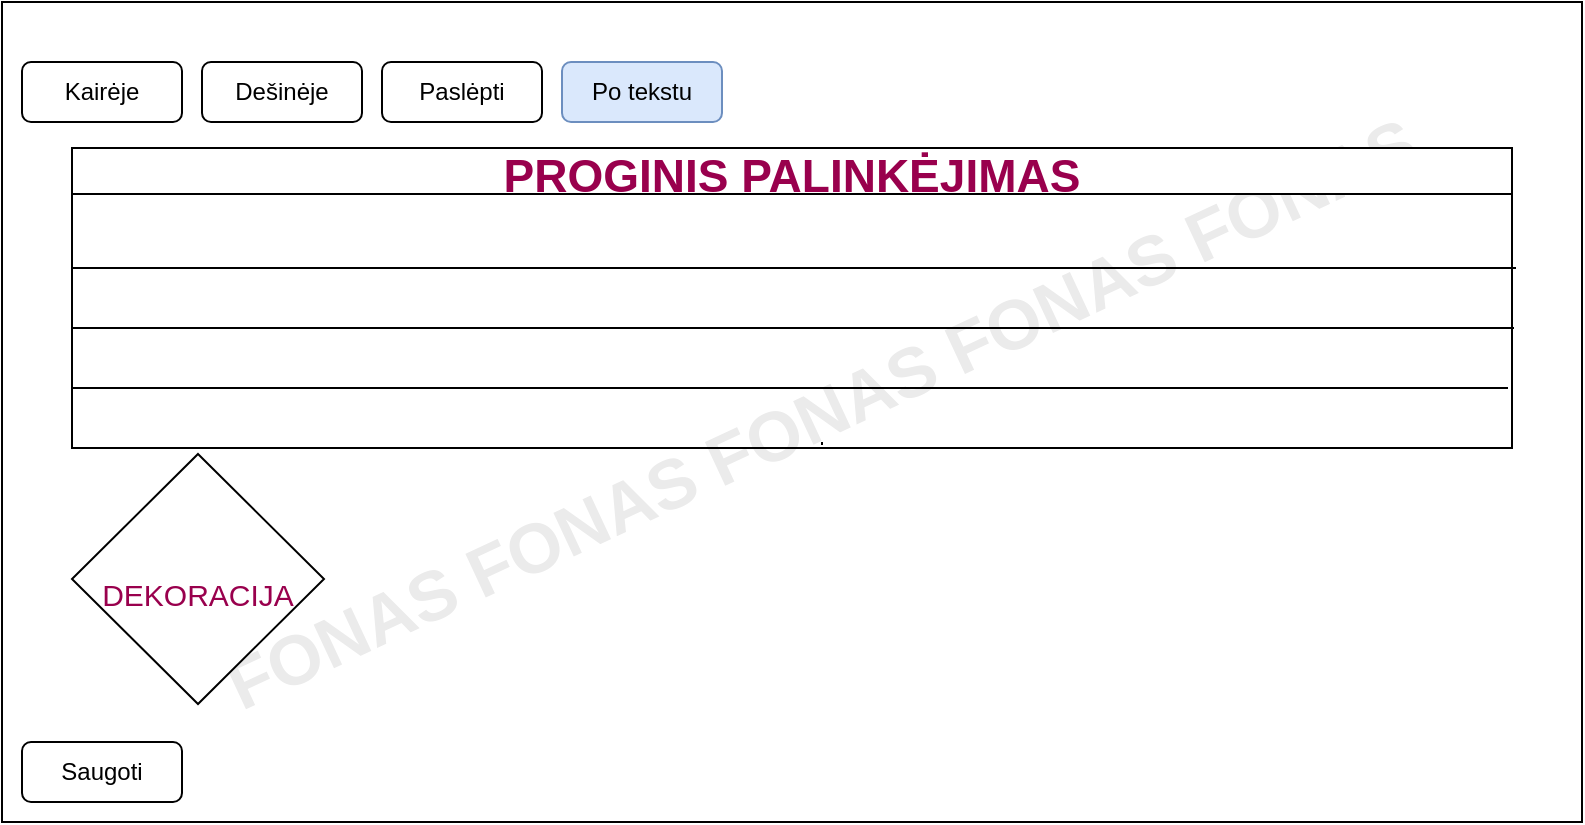 <mxfile version="15.9.4" type="device"><diagram id="2rWLhKvzPVcl-__09LK_" name="Page-1"><mxGraphModel dx="1038" dy="525" grid="0" gridSize="10" guides="1" tooltips="1" connect="1" arrows="1" fold="1" page="1" pageScale="1" pageWidth="850" pageHeight="1100" math="0" shadow="0"><root><mxCell id="0"/><mxCell id="1" parent="0"/><mxCell id="y0Ho28reR12BQXRR-1Zv-2" value="" style="rounded=0;whiteSpace=wrap;html=1;" parent="1" vertex="1"><mxGeometry x="40" y="100" width="790" height="410" as="geometry"/></mxCell><mxCell id="y0Ho28reR12BQXRR-1Zv-3" value="Kairėje" style="rounded=1;whiteSpace=wrap;html=1;" parent="1" vertex="1"><mxGeometry x="50" y="130" width="80" height="30" as="geometry"/></mxCell><mxCell id="y0Ho28reR12BQXRR-1Zv-4" value="Dešinėje" style="rounded=1;whiteSpace=wrap;html=1;" parent="1" vertex="1"><mxGeometry x="140" y="130" width="80" height="30" as="geometry"/></mxCell><mxCell id="y0Ho28reR12BQXRR-1Zv-5" value="Paslėpti&lt;span style=&quot;color: rgba(0 , 0 , 0 , 0) ; font-family: monospace ; font-size: 0px&quot;&gt;%3CmxGraphModel%3E%3Croot%3E%3CmxCell%20id%3D%220%22%2F%3E%3CmxCell%20id%3D%221%22%20parent%3D%220%22%2F%3E%3CmxCell%20id%3D%222%22%20value%3D%22Kair%C4%97je%22%20style%3D%22rounded%3D1%3BwhiteSpace%3Dwrap%3Bhtml%3D1%3B%22%20vertex%3D%221%22%20parent%3D%221%22%3E%3CmxGeometry%20x%3D%2250%22%20y%3D%22130%22%20width%3D%2280%22%20height%3D%2230%22%20as%3D%22geometry%22%2F%3E%3C%2FmxCell%3E%3C%2Froot%3E%3C%2FmxGraphModel%3E&lt;/span&gt;" style="rounded=1;whiteSpace=wrap;html=1;" parent="1" vertex="1"><mxGeometry x="230" y="130" width="80" height="30" as="geometry"/></mxCell><mxCell id="y0Ho28reR12BQXRR-1Zv-6" value="Po tekstu" style="rounded=1;whiteSpace=wrap;html=1;fillColor=#dae8fc;strokeColor=#6c8ebf;" parent="1" vertex="1"><mxGeometry x="320" y="130" width="80" height="30" as="geometry"/></mxCell><mxCell id="y0Ho28reR12BQXRR-1Zv-8" value="FONAS FONAS FONAS FONAS FONAS" style="text;html=1;strokeColor=none;fillColor=none;align=center;verticalAlign=middle;whiteSpace=wrap;rounded=0;rotation=-25;fontColor=#EBEBEB;fontStyle=1;fontSize=35;" parent="1" vertex="1"><mxGeometry x="64.38" y="290" width="771.24" height="30" as="geometry"/></mxCell><mxCell id="y0Ho28reR12BQXRR-1Zv-9" value="&lt;font style=&quot;font-size: 15px&quot; color=&quot;#99004d&quot;&gt;DEKORACIJA&lt;/font&gt;" style="rhombus;whiteSpace=wrap;html=1;fontSize=35;fontColor=#D1D1D1;" parent="1" vertex="1"><mxGeometry x="75" y="326" width="126" height="125" as="geometry"/></mxCell><mxCell id="y0Ho28reR12BQXRR-1Zv-11" value="" style="endArrow=none;html=1;rounded=0;fontSize=23;fontColor=#99004D;" parent="1" source="y0Ho28reR12BQXRR-1Zv-8" edge="1"><mxGeometry width="50" height="50" relative="1" as="geometry"><mxPoint x="400" y="370" as="sourcePoint"/><mxPoint x="450" y="320" as="targetPoint"/></mxGeometry></mxCell><mxCell id="y0Ho28reR12BQXRR-1Zv-13" value="PROGINIS PALINKĖJIMAS" style="swimlane;fontSize=23;fontColor=#99004D;" parent="1" vertex="1"><mxGeometry x="75" y="173" width="720" height="150" as="geometry"/></mxCell><mxCell id="y0Ho28reR12BQXRR-1Zv-26" value="" style="endArrow=none;html=1;rounded=0;fontSize=23;fontColor=#9C8689;entryX=1;entryY=0.25;entryDx=0;entryDy=0;exitX=0;exitY=0.25;exitDx=0;exitDy=0;" parent="y0Ho28reR12BQXRR-1Zv-13" edge="1"><mxGeometry width="50" height="50" relative="1" as="geometry"><mxPoint y="150" as="sourcePoint"/><mxPoint x="490" y="150" as="targetPoint"/></mxGeometry></mxCell><mxCell id="y0Ho28reR12BQXRR-1Zv-25" value="" style="endArrow=none;html=1;rounded=0;fontSize=23;fontColor=#9C8689;exitX=0;exitY=0.25;exitDx=0;exitDy=0;" parent="y0Ho28reR12BQXRR-1Zv-13" edge="1"><mxGeometry width="50" height="50" relative="1" as="geometry"><mxPoint y="120" as="sourcePoint"/><mxPoint x="718" y="120" as="targetPoint"/></mxGeometry></mxCell><mxCell id="y0Ho28reR12BQXRR-1Zv-24" value="" style="endArrow=none;html=1;rounded=0;fontSize=23;fontColor=#9C8689;exitX=0;exitY=0.25;exitDx=0;exitDy=0;" parent="y0Ho28reR12BQXRR-1Zv-13" edge="1"><mxGeometry width="50" height="50" relative="1" as="geometry"><mxPoint y="90" as="sourcePoint"/><mxPoint x="721" y="90" as="targetPoint"/></mxGeometry></mxCell><mxCell id="y0Ho28reR12BQXRR-1Zv-22" value="" style="endArrow=none;html=1;rounded=0;fontSize=23;fontColor=#9C8689;" parent="y0Ho28reR12BQXRR-1Zv-13" edge="1"><mxGeometry width="50" height="50" relative="1" as="geometry"><mxPoint y="60" as="sourcePoint"/><mxPoint x="722" y="60" as="targetPoint"/></mxGeometry></mxCell><mxCell id="y0Ho28reR12BQXRR-1Zv-20" value="Saugoti" style="rounded=1;whiteSpace=wrap;html=1;" parent="1" vertex="1"><mxGeometry x="50" y="470" width="80" height="30" as="geometry"/></mxCell></root></mxGraphModel></diagram></mxfile>